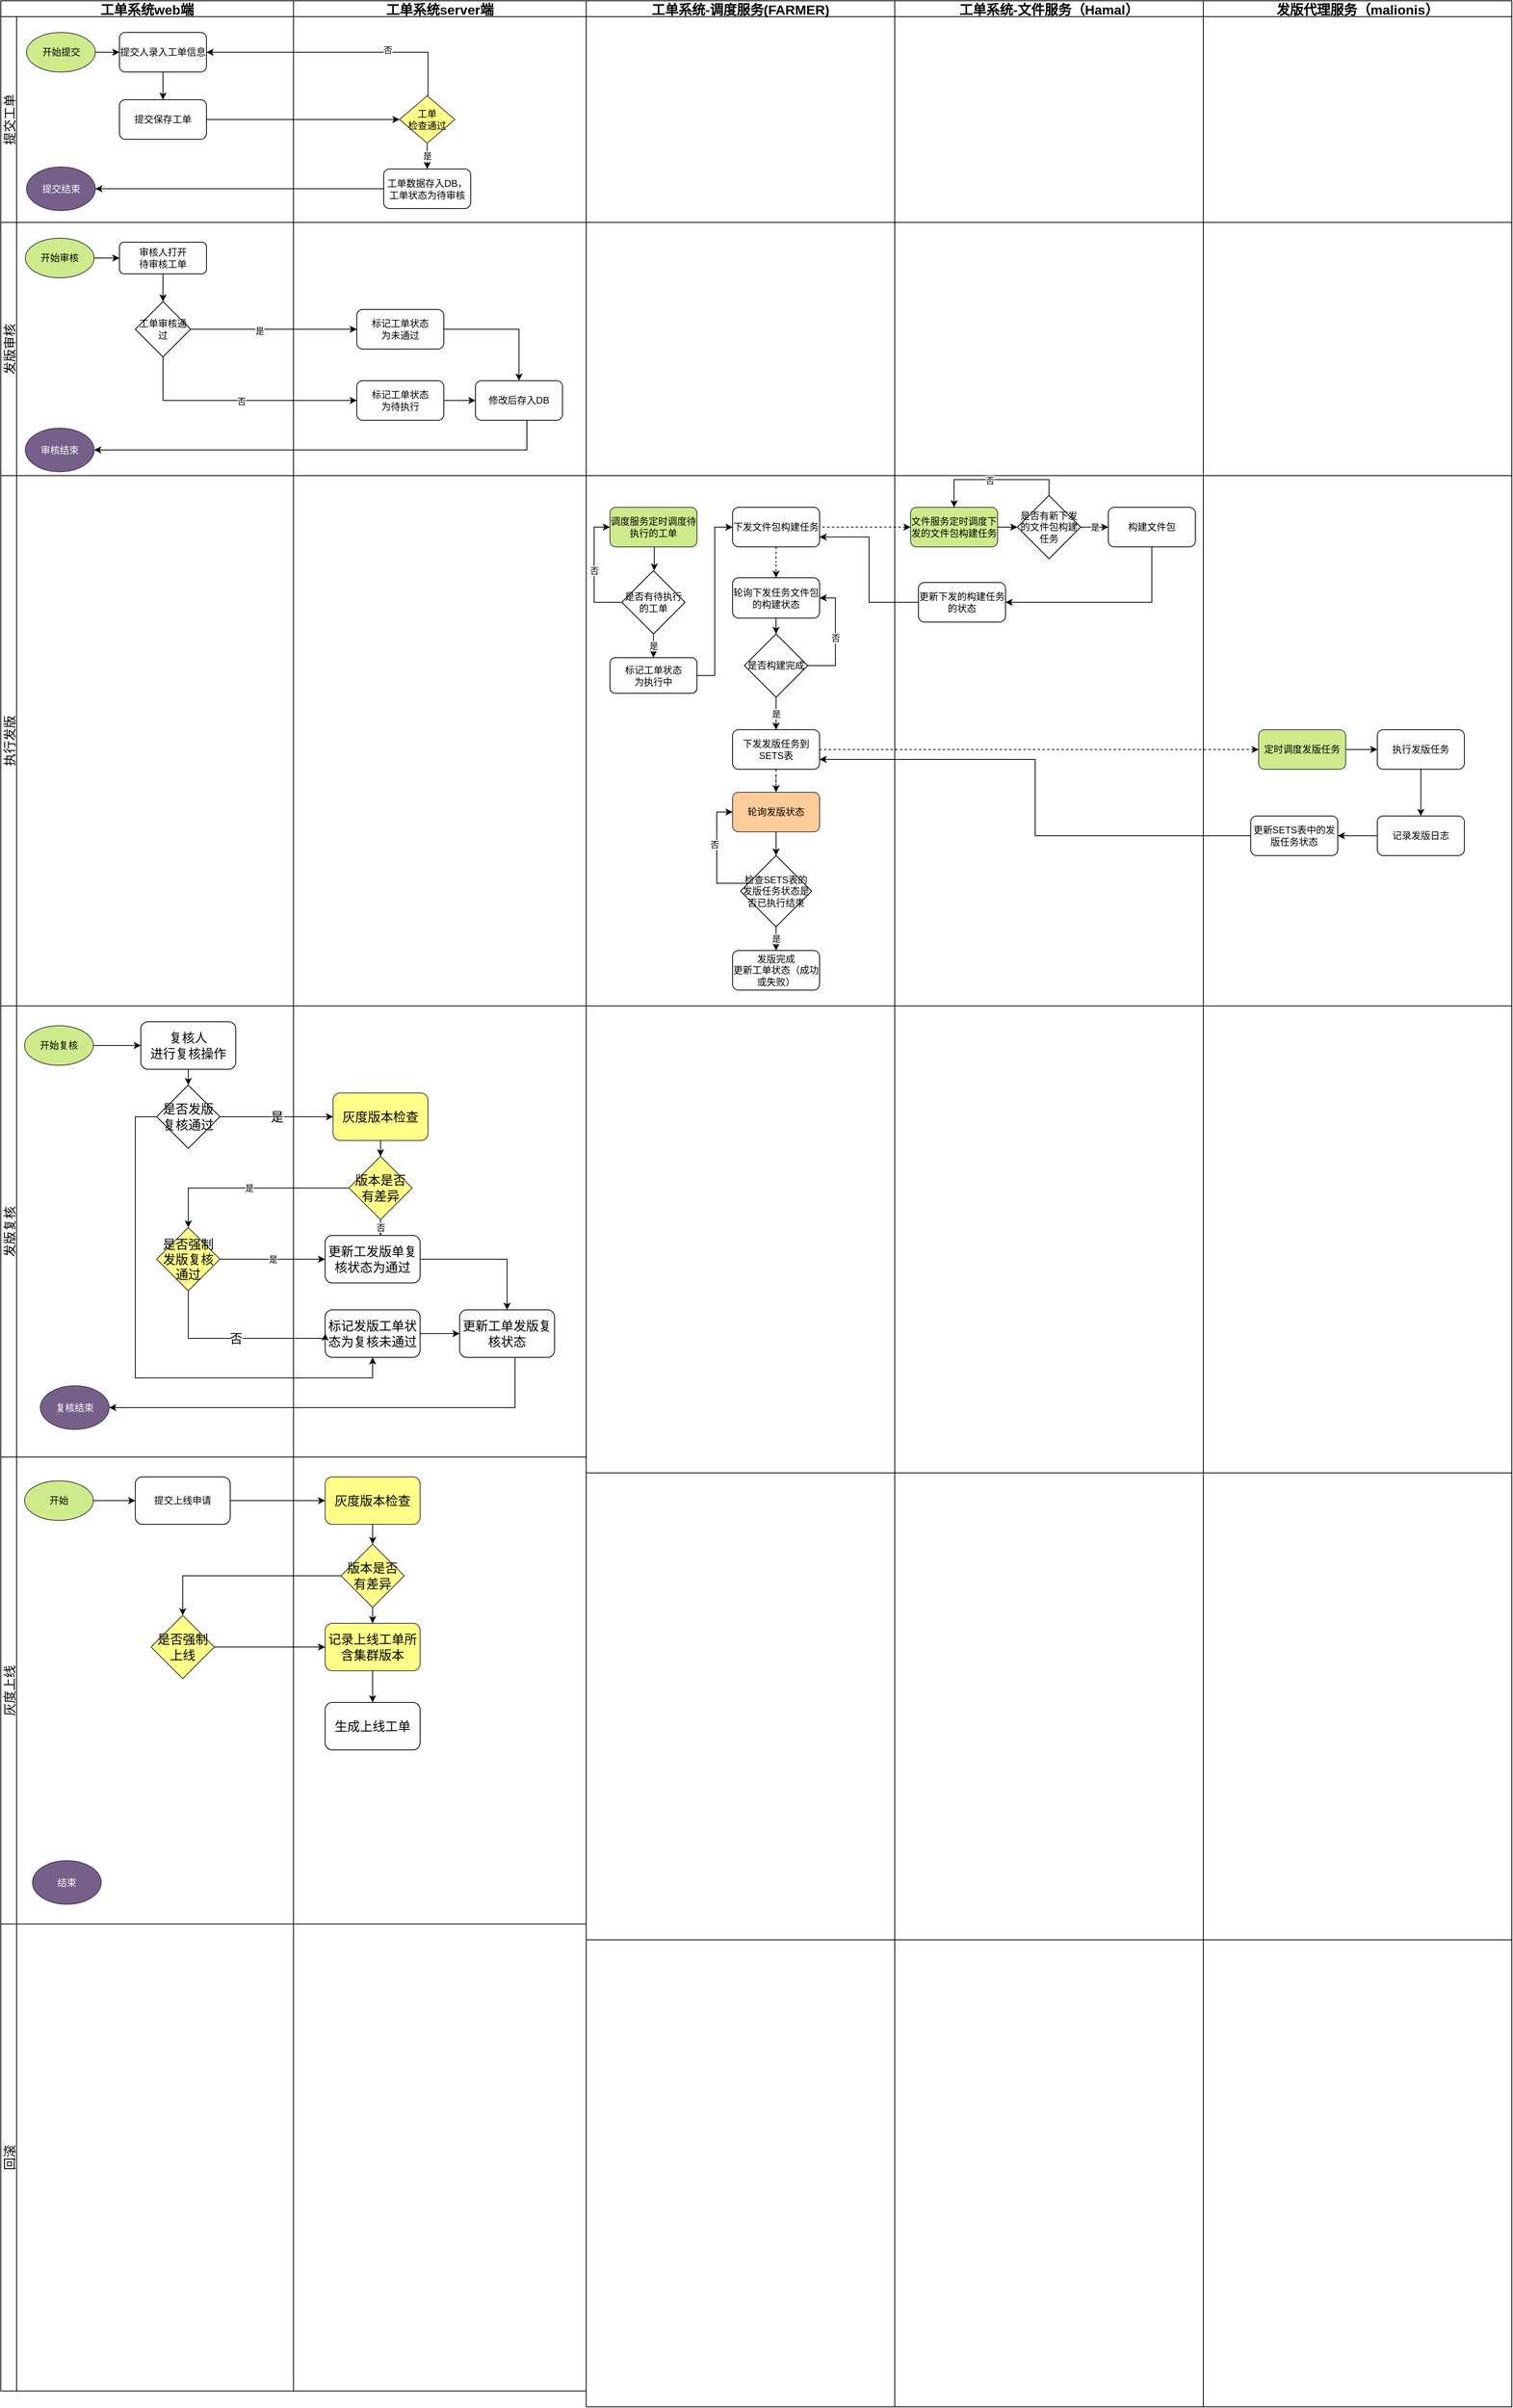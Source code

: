 <mxfile version="20.3.3" type="github">
  <diagram id="n53V0-UhPjgtem-jmb5G" name="第 1 页">
    <mxGraphModel dx="1503" dy="828" grid="1" gridSize="10" guides="1" tooltips="1" connect="1" arrows="1" fold="1" page="1" pageScale="1" pageWidth="827" pageHeight="1169" math="0" shadow="0">
      <root>
        <mxCell id="0" />
        <mxCell id="1" parent="0" />
        <mxCell id="-kGAtnwoqszsTnGILX-w-26" value="工单系统web端" style="swimlane;childLayout=stackLayout;resizeParent=1;resizeParentMax=0;horizontal=1;startSize=20;horizontalStack=0;fillColor=none;gradientColor=none;fontStyle=1;fontSize=17;" parent="1" vertex="1">
          <mxGeometry x="10" y="70" width="370" height="3020" as="geometry">
            <mxRectangle x="10" y="70" width="160" height="30" as="alternateBounds" />
          </mxGeometry>
        </mxCell>
        <mxCell id="-kGAtnwoqszsTnGILX-w-27" value="提交工单" style="swimlane;startSize=20;horizontal=0;fillColor=none;gradientColor=none;fontSize=16;fontStyle=0" parent="-kGAtnwoqszsTnGILX-w-26" vertex="1">
          <mxGeometry y="20" width="370" height="260" as="geometry" />
        </mxCell>
        <mxCell id="-kGAtnwoqszsTnGILX-w-62" value="提交保存工单" style="rounded=1;whiteSpace=wrap;html=1;fillColor=none;gradientColor=none;" parent="-kGAtnwoqszsTnGILX-w-27" vertex="1">
          <mxGeometry x="150" y="105" width="110" height="50" as="geometry" />
        </mxCell>
        <mxCell id="-kGAtnwoqszsTnGILX-w-72" style="edgeStyle=orthogonalEdgeStyle;rounded=0;orthogonalLoop=1;jettySize=auto;html=1;entryX=0.5;entryY=0;entryDx=0;entryDy=0;" parent="-kGAtnwoqszsTnGILX-w-27" source="-kGAtnwoqszsTnGILX-w-70" target="-kGAtnwoqszsTnGILX-w-62" edge="1">
          <mxGeometry relative="1" as="geometry" />
        </mxCell>
        <mxCell id="-kGAtnwoqszsTnGILX-w-70" value="提交人录入工单信息" style="rounded=1;whiteSpace=wrap;html=1;fillColor=none;gradientColor=none;" parent="-kGAtnwoqszsTnGILX-w-27" vertex="1">
          <mxGeometry x="150" y="20" width="110" height="50" as="geometry" />
        </mxCell>
        <mxCell id="-kGAtnwoqszsTnGILX-w-104" value="提交结束" style="strokeWidth=1;html=1;shape=mxgraph.flowchart.start_1;whiteSpace=wrap;strokeColor=#432D57;fillColor=#76608a;fontColor=#ffffff;" parent="-kGAtnwoqszsTnGILX-w-27" vertex="1">
          <mxGeometry x="32.5" y="190" width="87" height="55" as="geometry" />
        </mxCell>
        <mxCell id="gG1rawxMJscciwoJlw1L-44" style="edgeStyle=orthogonalEdgeStyle;rounded=0;orthogonalLoop=1;jettySize=auto;html=1;entryX=0;entryY=0.5;entryDx=0;entryDy=0;" edge="1" parent="-kGAtnwoqszsTnGILX-w-27" source="-kGAtnwoqszsTnGILX-w-105" target="-kGAtnwoqszsTnGILX-w-70">
          <mxGeometry relative="1" as="geometry" />
        </mxCell>
        <mxCell id="-kGAtnwoqszsTnGILX-w-105" value="开始提交" style="ellipse;whiteSpace=wrap;html=1;strokeColor=#36393d;strokeWidth=1;fillColor=#cdeb8b;" parent="-kGAtnwoqszsTnGILX-w-27" vertex="1">
          <mxGeometry x="32.5" y="20" width="87" height="50" as="geometry" />
        </mxCell>
        <mxCell id="-kGAtnwoqszsTnGILX-w-28" value="发版审核" style="swimlane;startSize=20;horizontal=0;fillColor=none;gradientColor=none;fontSize=16;fontStyle=0" parent="-kGAtnwoqszsTnGILX-w-26" vertex="1">
          <mxGeometry y="280" width="370" height="320" as="geometry" />
        </mxCell>
        <mxCell id="-kGAtnwoqszsTnGILX-w-99" style="edgeStyle=orthogonalEdgeStyle;rounded=0;orthogonalLoop=1;jettySize=auto;html=1;" parent="-kGAtnwoqszsTnGILX-w-28" source="-kGAtnwoqszsTnGILX-w-97" target="-kGAtnwoqszsTnGILX-w-98" edge="1">
          <mxGeometry relative="1" as="geometry" />
        </mxCell>
        <mxCell id="-kGAtnwoqszsTnGILX-w-97" value="审核人打开&lt;br&gt;待审核工单" style="rounded=1;whiteSpace=wrap;html=1;fillColor=none;gradientColor=none;" parent="-kGAtnwoqszsTnGILX-w-28" vertex="1">
          <mxGeometry x="150" y="25" width="110" height="40" as="geometry" />
        </mxCell>
        <mxCell id="-kGAtnwoqszsTnGILX-w-98" value="工单审核通过" style="strokeWidth=1;html=1;shape=mxgraph.flowchart.decision;whiteSpace=wrap;fillColor=none;gradientColor=none;strokeColor=default;" parent="-kGAtnwoqszsTnGILX-w-28" vertex="1">
          <mxGeometry x="170" y="100" width="70" height="70" as="geometry" />
        </mxCell>
        <mxCell id="gG1rawxMJscciwoJlw1L-43" style="edgeStyle=orthogonalEdgeStyle;rounded=0;orthogonalLoop=1;jettySize=auto;html=1;entryX=0;entryY=0.5;entryDx=0;entryDy=0;" edge="1" parent="-kGAtnwoqszsTnGILX-w-28" source="-kGAtnwoqszsTnGILX-w-109" target="-kGAtnwoqszsTnGILX-w-97">
          <mxGeometry relative="1" as="geometry" />
        </mxCell>
        <mxCell id="-kGAtnwoqszsTnGILX-w-109" value="开始审核" style="ellipse;whiteSpace=wrap;html=1;strokeColor=#36393d;strokeWidth=1;fillColor=#cdeb8b;" parent="-kGAtnwoqszsTnGILX-w-28" vertex="1">
          <mxGeometry x="31" y="20" width="87" height="50" as="geometry" />
        </mxCell>
        <mxCell id="-kGAtnwoqszsTnGILX-w-111" value="审核结束" style="strokeWidth=1;html=1;shape=mxgraph.flowchart.start_1;whiteSpace=wrap;strokeColor=#432D57;fillColor=#76608a;fontColor=#ffffff;" parent="-kGAtnwoqszsTnGILX-w-28" vertex="1">
          <mxGeometry x="31" y="260" width="87" height="55" as="geometry" />
        </mxCell>
        <mxCell id="-kGAtnwoqszsTnGILX-w-29" value="执行发版" style="swimlane;startSize=20;horizontal=0;fillColor=none;gradientColor=none;fontSize=16;fontStyle=0" parent="-kGAtnwoqszsTnGILX-w-26" vertex="1">
          <mxGeometry y="600" width="370" height="670" as="geometry" />
        </mxCell>
        <mxCell id="-kGAtnwoqszsTnGILX-w-30" value="发版复核" style="swimlane;startSize=20;horizontal=0;fillColor=none;gradientColor=none;fontStyle=0;fontSize=16;" parent="-kGAtnwoqszsTnGILX-w-26" vertex="1">
          <mxGeometry y="1270" width="370" height="570" as="geometry">
            <mxRectangle y="1380" width="370" height="30" as="alternateBounds" />
          </mxGeometry>
        </mxCell>
        <mxCell id="gG1rawxMJscciwoJlw1L-47" style="edgeStyle=orthogonalEdgeStyle;rounded=0;orthogonalLoop=1;jettySize=auto;html=1;entryX=0;entryY=0.5;entryDx=0;entryDy=0;" edge="1" parent="-kGAtnwoqszsTnGILX-w-30" source="-kGAtnwoqszsTnGILX-w-246" target="-kGAtnwoqszsTnGILX-w-247">
          <mxGeometry relative="1" as="geometry" />
        </mxCell>
        <mxCell id="-kGAtnwoqszsTnGILX-w-246" value="开始复核" style="ellipse;whiteSpace=wrap;html=1;strokeColor=#36393d;strokeWidth=1;fillColor=#cdeb8b;" parent="-kGAtnwoqszsTnGILX-w-30" vertex="1">
          <mxGeometry x="30" y="25" width="87" height="50" as="geometry" />
        </mxCell>
        <mxCell id="gG1rawxMJscciwoJlw1L-48" style="edgeStyle=orthogonalEdgeStyle;rounded=0;orthogonalLoop=1;jettySize=auto;html=1;exitX=0.5;exitY=1;exitDx=0;exitDy=0;entryX=0.5;entryY=0;entryDx=0;entryDy=0;" edge="1" parent="-kGAtnwoqszsTnGILX-w-30" source="-kGAtnwoqszsTnGILX-w-247" target="-kGAtnwoqszsTnGILX-w-249">
          <mxGeometry relative="1" as="geometry" />
        </mxCell>
        <mxCell id="-kGAtnwoqszsTnGILX-w-247" value="复核人&lt;br&gt;进行复核操作" style="rounded=1;whiteSpace=wrap;html=1;strokeColor=default;strokeWidth=1;fontSize=16;fillColor=none;gradientColor=none;" parent="-kGAtnwoqszsTnGILX-w-30" vertex="1">
          <mxGeometry x="177" y="20" width="120" height="60" as="geometry" />
        </mxCell>
        <mxCell id="-kGAtnwoqszsTnGILX-w-249" value="是否发版复核通过" style="rhombus;whiteSpace=wrap;html=1;strokeColor=default;strokeWidth=1;fontSize=16;fillColor=none;gradientColor=none;" parent="-kGAtnwoqszsTnGILX-w-30" vertex="1">
          <mxGeometry x="197" y="100" width="80" height="80" as="geometry" />
        </mxCell>
        <mxCell id="-kGAtnwoqszsTnGILX-w-257" value="复核结束" style="strokeWidth=1;html=1;shape=mxgraph.flowchart.start_1;whiteSpace=wrap;strokeColor=#432D57;fillColor=#76608a;fontColor=#ffffff;" parent="-kGAtnwoqszsTnGILX-w-30" vertex="1">
          <mxGeometry x="50" y="480" width="87" height="55" as="geometry" />
        </mxCell>
        <mxCell id="-kGAtnwoqszsTnGILX-w-267" value="是否强制发版复核通过" style="rhombus;whiteSpace=wrap;html=1;strokeColor=#36393d;strokeWidth=1;fontSize=16;fillColor=#ffff88;" parent="-kGAtnwoqszsTnGILX-w-30" vertex="1">
          <mxGeometry x="197" y="280" width="80" height="80" as="geometry" />
        </mxCell>
        <mxCell id="-kGAtnwoqszsTnGILX-w-281" value="灰度上线" style="swimlane;startSize=20;horizontal=0;fillColor=none;gradientColor=none;fontStyle=0;fontSize=16;" parent="-kGAtnwoqszsTnGILX-w-26" vertex="1">
          <mxGeometry y="1840" width="370" height="590" as="geometry" />
        </mxCell>
        <mxCell id="gG1rawxMJscciwoJlw1L-30" value="" style="edgeStyle=orthogonalEdgeStyle;rounded=0;orthogonalLoop=1;jettySize=auto;html=1;" edge="1" parent="-kGAtnwoqszsTnGILX-w-281" source="gG1rawxMJscciwoJlw1L-27" target="gG1rawxMJscciwoJlw1L-29">
          <mxGeometry relative="1" as="geometry" />
        </mxCell>
        <mxCell id="gG1rawxMJscciwoJlw1L-27" value="开始" style="ellipse;whiteSpace=wrap;html=1;strokeColor=#36393d;strokeWidth=1;fillColor=#cdeb8b;" vertex="1" parent="-kGAtnwoqszsTnGILX-w-281">
          <mxGeometry x="30" y="30" width="87" height="50" as="geometry" />
        </mxCell>
        <mxCell id="gG1rawxMJscciwoJlw1L-29" value="提交上线申请" style="rounded=1;whiteSpace=wrap;html=1;strokeWidth=1;" vertex="1" parent="-kGAtnwoqszsTnGILX-w-281">
          <mxGeometry x="170" y="25" width="120" height="60" as="geometry" />
        </mxCell>
        <mxCell id="gG1rawxMJscciwoJlw1L-39" value="是否强制上线" style="rhombus;whiteSpace=wrap;html=1;strokeColor=#36393d;strokeWidth=1;fontSize=16;fillColor=#ffff88;" vertex="1" parent="-kGAtnwoqszsTnGILX-w-281">
          <mxGeometry x="190" y="200" width="80" height="80" as="geometry" />
        </mxCell>
        <mxCell id="gG1rawxMJscciwoJlw1L-42" value="结束" style="strokeWidth=1;html=1;shape=mxgraph.flowchart.start_1;whiteSpace=wrap;strokeColor=#432D57;fillColor=#76608a;fontColor=#ffffff;" vertex="1" parent="-kGAtnwoqszsTnGILX-w-281">
          <mxGeometry x="40" y="510" width="87" height="55" as="geometry" />
        </mxCell>
        <mxCell id="-kGAtnwoqszsTnGILX-w-282" value="回滚" style="swimlane;startSize=20;horizontal=0;fillColor=none;gradientColor=none;fontStyle=0;fontSize=16;" parent="-kGAtnwoqszsTnGILX-w-26" vertex="1">
          <mxGeometry y="2430" width="370" height="590" as="geometry" />
        </mxCell>
        <mxCell id="-kGAtnwoqszsTnGILX-w-68" style="edgeStyle=orthogonalEdgeStyle;rounded=0;orthogonalLoop=1;jettySize=auto;html=1;entryX=0;entryY=0.5;entryDx=0;entryDy=0;entryPerimeter=0;" parent="1" source="-kGAtnwoqszsTnGILX-w-62" target="-kGAtnwoqszsTnGILX-w-91" edge="1">
          <mxGeometry relative="1" as="geometry">
            <mxPoint x="510" y="295" as="targetPoint" />
          </mxGeometry>
        </mxCell>
        <mxCell id="-kGAtnwoqszsTnGILX-w-86" style="edgeStyle=orthogonalEdgeStyle;rounded=0;orthogonalLoop=1;jettySize=auto;html=1;entryX=1;entryY=0.5;entryDx=0;entryDy=0;exitX=0.5;exitY=0;exitDx=0;exitDy=0;exitPerimeter=0;" parent="1" source="-kGAtnwoqszsTnGILX-w-91" target="-kGAtnwoqszsTnGILX-w-70" edge="1">
          <mxGeometry relative="1" as="geometry">
            <mxPoint x="550" y="250" as="sourcePoint" />
            <Array as="points">
              <mxPoint x="550" y="205" />
            </Array>
          </mxGeometry>
        </mxCell>
        <mxCell id="-kGAtnwoqszsTnGILX-w-92" value="否" style="edgeLabel;html=1;align=center;verticalAlign=middle;resizable=0;points=[];" parent="-kGAtnwoqszsTnGILX-w-86" vertex="1" connectable="0">
          <mxGeometry x="-0.252" y="-3" relative="1" as="geometry">
            <mxPoint as="offset" />
          </mxGeometry>
        </mxCell>
        <mxCell id="-kGAtnwoqszsTnGILX-w-95" style="edgeStyle=orthogonalEdgeStyle;rounded=0;orthogonalLoop=1;jettySize=auto;html=1;entryX=1;entryY=0.5;entryDx=0;entryDy=0;entryPerimeter=0;" parent="1" source="-kGAtnwoqszsTnGILX-w-85" target="-kGAtnwoqszsTnGILX-w-104" edge="1">
          <mxGeometry relative="1" as="geometry">
            <mxPoint x="230" y="405" as="targetPoint" />
          </mxGeometry>
        </mxCell>
        <mxCell id="-kGAtnwoqszsTnGILX-w-101" style="edgeStyle=orthogonalEdgeStyle;rounded=0;orthogonalLoop=1;jettySize=auto;html=1;entryX=0;entryY=0.5;entryDx=0;entryDy=0;" parent="1" source="-kGAtnwoqszsTnGILX-w-98" target="-kGAtnwoqszsTnGILX-w-100" edge="1">
          <mxGeometry relative="1" as="geometry" />
        </mxCell>
        <mxCell id="-kGAtnwoqszsTnGILX-w-106" value="是" style="edgeLabel;html=1;align=center;verticalAlign=middle;resizable=0;points=[];" parent="-kGAtnwoqszsTnGILX-w-101" vertex="1" connectable="0">
          <mxGeometry x="-0.175" y="-2" relative="1" as="geometry">
            <mxPoint as="offset" />
          </mxGeometry>
        </mxCell>
        <mxCell id="-kGAtnwoqszsTnGILX-w-40" value="工单系统server端" style="swimlane;childLayout=stackLayout;resizeParent=1;resizeParentMax=0;horizontal=1;startSize=20;horizontalStack=0;fillColor=none;gradientColor=none;fontSize=17;" parent="1" vertex="1">
          <mxGeometry x="380" y="70" width="370" height="3020" as="geometry">
            <mxRectangle x="380" y="70" width="180" height="30" as="alternateBounds" />
          </mxGeometry>
        </mxCell>
        <mxCell id="-kGAtnwoqszsTnGILX-w-41" value="" style="swimlane;startSize=20;horizontal=0;fillColor=none;gradientColor=none;flipH=0;direction=east;swimlaneLine=0;" parent="-kGAtnwoqszsTnGILX-w-40" vertex="1">
          <mxGeometry y="20" width="370" height="260" as="geometry">
            <mxRectangle y="20" width="370" height="40" as="alternateBounds" />
          </mxGeometry>
        </mxCell>
        <mxCell id="-kGAtnwoqszsTnGILX-w-85" value="工单数据存入DB，工单状态为待审核" style="rounded=1;whiteSpace=wrap;html=1;fillColor=none;gradientColor=none;" parent="-kGAtnwoqszsTnGILX-w-41" vertex="1">
          <mxGeometry x="114" y="192.5" width="110" height="50" as="geometry" />
        </mxCell>
        <mxCell id="gG1rawxMJscciwoJlw1L-46" value="是" style="edgeStyle=orthogonalEdgeStyle;rounded=0;orthogonalLoop=1;jettySize=auto;html=1;entryX=0.5;entryY=0;entryDx=0;entryDy=0;" edge="1" parent="-kGAtnwoqszsTnGILX-w-41" source="-kGAtnwoqszsTnGILX-w-91" target="-kGAtnwoqszsTnGILX-w-85">
          <mxGeometry relative="1" as="geometry" />
        </mxCell>
        <mxCell id="-kGAtnwoqszsTnGILX-w-91" value="工单&lt;br&gt;检查通过" style="strokeWidth=1;html=1;shape=mxgraph.flowchart.decision;whiteSpace=wrap;fillColor=#ffff88;strokeColor=#36393d;" parent="-kGAtnwoqszsTnGILX-w-41" vertex="1">
          <mxGeometry x="134" y="100" width="70" height="60" as="geometry" />
        </mxCell>
        <mxCell id="-kGAtnwoqszsTnGILX-w-42" value="" style="swimlane;startSize=20;horizontal=0;fillColor=none;gradientColor=none;swimlaneLine=0;" parent="-kGAtnwoqszsTnGILX-w-40" vertex="1">
          <mxGeometry y="280" width="370" height="320" as="geometry" />
        </mxCell>
        <mxCell id="-kGAtnwoqszsTnGILX-w-114" style="edgeStyle=orthogonalEdgeStyle;rounded=0;orthogonalLoop=1;jettySize=auto;html=1;entryX=0.5;entryY=0;entryDx=0;entryDy=0;" parent="-kGAtnwoqszsTnGILX-w-42" source="-kGAtnwoqszsTnGILX-w-100" target="-kGAtnwoqszsTnGILX-w-113" edge="1">
          <mxGeometry relative="1" as="geometry" />
        </mxCell>
        <mxCell id="-kGAtnwoqszsTnGILX-w-100" value="标记工单状态&lt;br&gt;为未通过" style="rounded=1;whiteSpace=wrap;html=1;fillColor=none;gradientColor=none;" parent="-kGAtnwoqszsTnGILX-w-42" vertex="1">
          <mxGeometry x="80" y="110" width="110" height="50" as="geometry" />
        </mxCell>
        <mxCell id="-kGAtnwoqszsTnGILX-w-115" style="edgeStyle=orthogonalEdgeStyle;rounded=0;orthogonalLoop=1;jettySize=auto;html=1;entryX=0;entryY=0.5;entryDx=0;entryDy=0;" parent="-kGAtnwoqszsTnGILX-w-42" source="-kGAtnwoqszsTnGILX-w-102" target="-kGAtnwoqszsTnGILX-w-113" edge="1">
          <mxGeometry relative="1" as="geometry" />
        </mxCell>
        <mxCell id="-kGAtnwoqszsTnGILX-w-102" value="标记工单状态&lt;br&gt;为待执行" style="rounded=1;whiteSpace=wrap;html=1;fillColor=none;gradientColor=none;" parent="-kGAtnwoqszsTnGILX-w-42" vertex="1">
          <mxGeometry x="80" y="200" width="110" height="50" as="geometry" />
        </mxCell>
        <mxCell id="-kGAtnwoqszsTnGILX-w-113" value="修改后存入DB" style="rounded=1;whiteSpace=wrap;html=1;fillColor=none;gradientColor=none;" parent="-kGAtnwoqszsTnGILX-w-42" vertex="1">
          <mxGeometry x="230" y="200" width="110" height="50" as="geometry" />
        </mxCell>
        <mxCell id="-kGAtnwoqszsTnGILX-w-43" value="" style="swimlane;startSize=20;horizontal=0;fillColor=none;gradientColor=none;swimlaneLine=0;" parent="-kGAtnwoqszsTnGILX-w-40" vertex="1">
          <mxGeometry y="600" width="370" height="670" as="geometry" />
        </mxCell>
        <mxCell id="-kGAtnwoqszsTnGILX-w-44" style="swimlane;startSize=20;horizontal=0;fillColor=none;gradientColor=none;swimlaneLine=0;" parent="-kGAtnwoqszsTnGILX-w-40" vertex="1">
          <mxGeometry y="1270" width="370" height="570" as="geometry">
            <mxRectangle y="1380" width="370" height="40" as="alternateBounds" />
          </mxGeometry>
        </mxCell>
        <mxCell id="gG1rawxMJscciwoJlw1L-21" value="否" style="edgeStyle=orthogonalEdgeStyle;rounded=0;orthogonalLoop=1;jettySize=auto;html=1;entryX=0.583;entryY=0;entryDx=0;entryDy=0;entryPerimeter=0;" edge="1" parent="-kGAtnwoqszsTnGILX-w-44" source="-kGAtnwoqszsTnGILX-w-262" target="gG1rawxMJscciwoJlw1L-12">
          <mxGeometry relative="1" as="geometry" />
        </mxCell>
        <mxCell id="-kGAtnwoqszsTnGILX-w-262" value="版本是否&lt;br&gt;有差异" style="rhombus;whiteSpace=wrap;html=1;strokeColor=#36393d;strokeWidth=1;fontSize=16;fillColor=#ffff88;" parent="-kGAtnwoqszsTnGILX-w-44" vertex="1">
          <mxGeometry x="70" y="190" width="80" height="80" as="geometry" />
        </mxCell>
        <mxCell id="gG1rawxMJscciwoJlw1L-19" style="edgeStyle=orthogonalEdgeStyle;rounded=0;orthogonalLoop=1;jettySize=auto;html=1;entryX=0.5;entryY=0;entryDx=0;entryDy=0;" edge="1" parent="-kGAtnwoqszsTnGILX-w-44" source="-kGAtnwoqszsTnGILX-w-264" target="-kGAtnwoqszsTnGILX-w-262">
          <mxGeometry relative="1" as="geometry" />
        </mxCell>
        <mxCell id="-kGAtnwoqszsTnGILX-w-264" value="灰度版本检查" style="rounded=1;whiteSpace=wrap;html=1;strokeColor=#36393d;strokeWidth=1;fontSize=16;fillColor=#ffff88;" parent="-kGAtnwoqszsTnGILX-w-44" vertex="1">
          <mxGeometry x="50" y="110" width="120" height="60" as="geometry" />
        </mxCell>
        <mxCell id="gG1rawxMJscciwoJlw1L-24" style="edgeStyle=orthogonalEdgeStyle;rounded=0;orthogonalLoop=1;jettySize=auto;html=1;entryX=0;entryY=0.5;entryDx=0;entryDy=0;" edge="1" parent="-kGAtnwoqszsTnGILX-w-44" source="-kGAtnwoqszsTnGILX-w-279" target="gG1rawxMJscciwoJlw1L-22">
          <mxGeometry relative="1" as="geometry" />
        </mxCell>
        <mxCell id="-kGAtnwoqszsTnGILX-w-279" value="标记发版工单状态为复核未通过" style="rounded=1;whiteSpace=wrap;html=1;strokeColor=default;strokeWidth=1;fontSize=16;fillColor=none;gradientColor=none;" parent="-kGAtnwoqszsTnGILX-w-44" vertex="1">
          <mxGeometry x="40" y="384" width="120" height="60" as="geometry" />
        </mxCell>
        <mxCell id="gG1rawxMJscciwoJlw1L-25" style="edgeStyle=orthogonalEdgeStyle;rounded=0;orthogonalLoop=1;jettySize=auto;html=1;entryX=0.5;entryY=0;entryDx=0;entryDy=0;" edge="1" parent="-kGAtnwoqszsTnGILX-w-44" source="gG1rawxMJscciwoJlw1L-12" target="gG1rawxMJscciwoJlw1L-22">
          <mxGeometry relative="1" as="geometry" />
        </mxCell>
        <mxCell id="gG1rawxMJscciwoJlw1L-12" value="更新工发版单复核状态为通过" style="rounded=1;whiteSpace=wrap;html=1;strokeColor=default;strokeWidth=1;fontSize=16;fillColor=none;gradientColor=none;" vertex="1" parent="-kGAtnwoqszsTnGILX-w-44">
          <mxGeometry x="40" y="290" width="120" height="60" as="geometry" />
        </mxCell>
        <mxCell id="gG1rawxMJscciwoJlw1L-22" value="更新工单发版复核状态" style="rounded=1;whiteSpace=wrap;html=1;strokeColor=default;strokeWidth=1;fontSize=16;fillColor=none;gradientColor=none;" vertex="1" parent="-kGAtnwoqszsTnGILX-w-44">
          <mxGeometry x="210" y="384" width="120" height="60" as="geometry" />
        </mxCell>
        <mxCell id="gG1rawxMJscciwoJlw1L-4" style="swimlane;startSize=20;horizontal=0;fillColor=none;gradientColor=none;swimlaneLine=0;" vertex="1" parent="-kGAtnwoqszsTnGILX-w-40">
          <mxGeometry y="1840" width="370" height="590" as="geometry">
            <mxRectangle y="1380" width="370" height="40" as="alternateBounds" />
          </mxGeometry>
        </mxCell>
        <mxCell id="gG1rawxMJscciwoJlw1L-36" style="edgeStyle=orthogonalEdgeStyle;rounded=0;orthogonalLoop=1;jettySize=auto;html=1;entryX=0.5;entryY=0;entryDx=0;entryDy=0;" edge="1" parent="gG1rawxMJscciwoJlw1L-4" source="gG1rawxMJscciwoJlw1L-31" target="gG1rawxMJscciwoJlw1L-33">
          <mxGeometry relative="1" as="geometry" />
        </mxCell>
        <mxCell id="gG1rawxMJscciwoJlw1L-31" value="灰度版本检查" style="rounded=1;whiteSpace=wrap;html=1;strokeColor=#36393d;strokeWidth=1;fontSize=16;fillColor=#ffff88;" vertex="1" parent="gG1rawxMJscciwoJlw1L-4">
          <mxGeometry x="40" y="25" width="120" height="60" as="geometry" />
        </mxCell>
        <mxCell id="gG1rawxMJscciwoJlw1L-37" style="edgeStyle=orthogonalEdgeStyle;rounded=0;orthogonalLoop=1;jettySize=auto;html=1;entryX=0.5;entryY=0;entryDx=0;entryDy=0;" edge="1" parent="gG1rawxMJscciwoJlw1L-4" source="gG1rawxMJscciwoJlw1L-33" target="gG1rawxMJscciwoJlw1L-34">
          <mxGeometry relative="1" as="geometry" />
        </mxCell>
        <mxCell id="gG1rawxMJscciwoJlw1L-33" value="版本是否&lt;br&gt;有差异" style="rhombus;whiteSpace=wrap;html=1;strokeColor=#36393d;strokeWidth=1;fontSize=16;fillColor=#ffff88;" vertex="1" parent="gG1rawxMJscciwoJlw1L-4">
          <mxGeometry x="60" y="110" width="80" height="80" as="geometry" />
        </mxCell>
        <mxCell id="gG1rawxMJscciwoJlw1L-38" style="edgeStyle=orthogonalEdgeStyle;rounded=0;orthogonalLoop=1;jettySize=auto;html=1;entryX=0.5;entryY=0;entryDx=0;entryDy=0;" edge="1" parent="gG1rawxMJscciwoJlw1L-4" source="gG1rawxMJscciwoJlw1L-34" target="gG1rawxMJscciwoJlw1L-35">
          <mxGeometry relative="1" as="geometry" />
        </mxCell>
        <mxCell id="gG1rawxMJscciwoJlw1L-34" value="记录上线工单所含集群版本" style="rounded=1;whiteSpace=wrap;html=1;strokeWidth=1;fontSize=16;fillColor=#ffff88;strokeColor=#36393d;" vertex="1" parent="gG1rawxMJscciwoJlw1L-4">
          <mxGeometry x="40" y="210" width="120" height="60" as="geometry" />
        </mxCell>
        <mxCell id="gG1rawxMJscciwoJlw1L-35" value="生成上线工单" style="rounded=1;whiteSpace=wrap;html=1;strokeWidth=1;fontSize=16;" vertex="1" parent="gG1rawxMJscciwoJlw1L-4">
          <mxGeometry x="40" y="310" width="120" height="60" as="geometry" />
        </mxCell>
        <mxCell id="gG1rawxMJscciwoJlw1L-5" style="swimlane;startSize=20;horizontal=0;fillColor=none;gradientColor=none;swimlaneLine=0;" vertex="1" parent="-kGAtnwoqszsTnGILX-w-40">
          <mxGeometry y="2430" width="370" height="590" as="geometry">
            <mxRectangle y="1380" width="370" height="40" as="alternateBounds" />
          </mxGeometry>
        </mxCell>
        <mxCell id="-kGAtnwoqszsTnGILX-w-107" style="edgeStyle=orthogonalEdgeStyle;rounded=0;orthogonalLoop=1;jettySize=auto;html=1;entryX=0;entryY=0.5;entryDx=0;entryDy=0;exitX=0.5;exitY=1;exitDx=0;exitDy=0;exitPerimeter=0;" parent="1" source="-kGAtnwoqszsTnGILX-w-98" target="-kGAtnwoqszsTnGILX-w-102" edge="1">
          <mxGeometry relative="1" as="geometry">
            <Array as="points">
              <mxPoint x="215" y="575" />
            </Array>
          </mxGeometry>
        </mxCell>
        <mxCell id="-kGAtnwoqszsTnGILX-w-108" value="否" style="edgeLabel;html=1;align=center;verticalAlign=middle;resizable=0;points=[];" parent="-kGAtnwoqszsTnGILX-w-107" vertex="1" connectable="0">
          <mxGeometry x="0.026" y="-1" relative="1" as="geometry">
            <mxPoint as="offset" />
          </mxGeometry>
        </mxCell>
        <mxCell id="-kGAtnwoqszsTnGILX-w-118" style="edgeStyle=orthogonalEdgeStyle;rounded=0;orthogonalLoop=1;jettySize=auto;html=1;entryX=1;entryY=0.5;entryDx=0;entryDy=0;entryPerimeter=0;" parent="1" source="-kGAtnwoqszsTnGILX-w-113" edge="1" target="-kGAtnwoqszsTnGILX-w-111">
          <mxGeometry relative="1" as="geometry">
            <mxPoint x="222" y="750" as="targetPoint" />
            <Array as="points">
              <mxPoint x="675" y="638" />
            </Array>
          </mxGeometry>
        </mxCell>
        <mxCell id="-kGAtnwoqszsTnGILX-w-119" value="工单系统-调度服务(FARMER)" style="swimlane;childLayout=stackLayout;resizeParent=1;resizeParentMax=0;horizontal=1;startSize=20;horizontalStack=0;fillColor=none;gradientColor=none;fontSize=17;" parent="1" vertex="1">
          <mxGeometry x="750" y="70" width="390" height="3040" as="geometry" />
        </mxCell>
        <mxCell id="-kGAtnwoqszsTnGILX-w-120" value="" style="swimlane;startSize=20;horizontal=0;fillColor=none;gradientColor=none;flipH=0;direction=east;swimlaneLine=0;" parent="-kGAtnwoqszsTnGILX-w-119" vertex="1">
          <mxGeometry y="20" width="390" height="260" as="geometry">
            <mxRectangle y="20" width="370" height="40" as="alternateBounds" />
          </mxGeometry>
        </mxCell>
        <mxCell id="-kGAtnwoqszsTnGILX-w-124" value="" style="swimlane;startSize=20;horizontal=0;fillColor=none;gradientColor=none;swimlaneLine=0;" parent="-kGAtnwoqszsTnGILX-w-119" vertex="1">
          <mxGeometry y="280" width="390" height="320" as="geometry" />
        </mxCell>
        <mxCell id="-kGAtnwoqszsTnGILX-w-130" value="" style="swimlane;startSize=20;horizontal=0;fillColor=none;gradientColor=none;swimlaneLine=0;" parent="-kGAtnwoqszsTnGILX-w-119" vertex="1">
          <mxGeometry y="600" width="390" height="670" as="geometry" />
        </mxCell>
        <mxCell id="-kGAtnwoqszsTnGILX-w-177" style="edgeStyle=orthogonalEdgeStyle;rounded=0;orthogonalLoop=1;jettySize=auto;html=1;entryX=0.5;entryY=0;entryDx=0;entryDy=0;exitX=0.5;exitY=1;exitDx=0;exitDy=0;" parent="-kGAtnwoqszsTnGILX-w-130" source="-kGAtnwoqszsTnGILX-w-133" edge="1">
          <mxGeometry relative="1" as="geometry">
            <mxPoint x="76" y="90" as="sourcePoint" />
            <mxPoint x="86" y="120" as="targetPoint" />
          </mxGeometry>
        </mxCell>
        <mxCell id="-kGAtnwoqszsTnGILX-w-133" value="调度服务定时调度待执行的工单" style="rounded=1;whiteSpace=wrap;html=1;fillColor=#cdeb8b;strokeColor=#36393d;" parent="-kGAtnwoqszsTnGILX-w-130" vertex="1">
          <mxGeometry x="30" y="40" width="110" height="50" as="geometry" />
        </mxCell>
        <mxCell id="-kGAtnwoqszsTnGILX-w-187" style="edgeStyle=orthogonalEdgeStyle;rounded=0;orthogonalLoop=1;jettySize=auto;html=1;entryX=0;entryY=0.5;entryDx=0;entryDy=0;" parent="-kGAtnwoqszsTnGILX-w-130" source="-kGAtnwoqszsTnGILX-w-134" target="-kGAtnwoqszsTnGILX-w-142" edge="1">
          <mxGeometry relative="1" as="geometry" />
        </mxCell>
        <mxCell id="-kGAtnwoqszsTnGILX-w-134" value="标记工单状态&lt;br&gt;为执行中" style="rounded=1;whiteSpace=wrap;html=1;fillColor=none;gradientColor=none;" parent="-kGAtnwoqszsTnGILX-w-130" vertex="1">
          <mxGeometry x="30" y="230" width="110" height="45" as="geometry" />
        </mxCell>
        <mxCell id="-kGAtnwoqszsTnGILX-w-191" style="edgeStyle=orthogonalEdgeStyle;rounded=0;orthogonalLoop=1;jettySize=auto;html=1;entryX=0.5;entryY=0;entryDx=0;entryDy=0;dashed=1;" parent="-kGAtnwoqszsTnGILX-w-130" source="-kGAtnwoqszsTnGILX-w-142" target="-kGAtnwoqszsTnGILX-w-189" edge="1">
          <mxGeometry relative="1" as="geometry" />
        </mxCell>
        <mxCell id="-kGAtnwoqszsTnGILX-w-142" value="下发文件包构建任务" style="rounded=1;whiteSpace=wrap;html=1;fillColor=none;gradientColor=none;" parent="-kGAtnwoqszsTnGILX-w-130" vertex="1">
          <mxGeometry x="185" y="40" width="110" height="50" as="geometry" />
        </mxCell>
        <mxCell id="-kGAtnwoqszsTnGILX-w-221" value="是" style="edgeStyle=orthogonalEdgeStyle;rounded=0;orthogonalLoop=1;jettySize=auto;html=1;entryX=0.5;entryY=0;entryDx=0;entryDy=0;" parent="-kGAtnwoqszsTnGILX-w-130" source="-kGAtnwoqszsTnGILX-w-144" target="-kGAtnwoqszsTnGILX-w-195" edge="1">
          <mxGeometry relative="1" as="geometry" />
        </mxCell>
        <mxCell id="-kGAtnwoqszsTnGILX-w-229" value="否" style="edgeStyle=orthogonalEdgeStyle;rounded=0;orthogonalLoop=1;jettySize=auto;html=1;entryX=1;entryY=0.5;entryDx=0;entryDy=0;startArrow=none;startFill=0;endArrow=classic;endFill=1;" parent="-kGAtnwoqszsTnGILX-w-130" source="-kGAtnwoqszsTnGILX-w-144" target="-kGAtnwoqszsTnGILX-w-189" edge="1">
          <mxGeometry relative="1" as="geometry">
            <Array as="points">
              <mxPoint x="315" y="240" />
              <mxPoint x="315" y="154" />
            </Array>
          </mxGeometry>
        </mxCell>
        <mxCell id="-kGAtnwoqszsTnGILX-w-144" value="是否构建完成" style="rhombus;whiteSpace=wrap;html=1;strokeColor=default;strokeWidth=1;fillColor=none;gradientColor=none;" parent="-kGAtnwoqszsTnGILX-w-130" vertex="1">
          <mxGeometry x="200" y="200" width="80" height="80" as="geometry" />
        </mxCell>
        <mxCell id="-kGAtnwoqszsTnGILX-w-176" value="否" style="edgeStyle=orthogonalEdgeStyle;rounded=0;orthogonalLoop=1;jettySize=auto;html=1;entryX=0;entryY=0.5;entryDx=0;entryDy=0;exitX=0;exitY=0.5;exitDx=0;exitDy=0;" parent="-kGAtnwoqszsTnGILX-w-130" source="-kGAtnwoqszsTnGILX-w-175" target="-kGAtnwoqszsTnGILX-w-133" edge="1">
          <mxGeometry relative="1" as="geometry">
            <Array as="points">
              <mxPoint x="10" y="160" />
              <mxPoint x="10" y="65" />
            </Array>
          </mxGeometry>
        </mxCell>
        <mxCell id="-kGAtnwoqszsTnGILX-w-186" value="是" style="edgeStyle=orthogonalEdgeStyle;rounded=0;orthogonalLoop=1;jettySize=auto;html=1;entryX=0.5;entryY=0;entryDx=0;entryDy=0;" parent="-kGAtnwoqszsTnGILX-w-130" source="-kGAtnwoqszsTnGILX-w-175" target="-kGAtnwoqszsTnGILX-w-134" edge="1">
          <mxGeometry relative="1" as="geometry" />
        </mxCell>
        <mxCell id="-kGAtnwoqszsTnGILX-w-175" value="是否有待执行的工单" style="rhombus;whiteSpace=wrap;html=1;strokeColor=default;strokeWidth=1;fillColor=none;gradientColor=none;" parent="-kGAtnwoqszsTnGILX-w-130" vertex="1">
          <mxGeometry x="45" y="120" width="80" height="80" as="geometry" />
        </mxCell>
        <mxCell id="-kGAtnwoqszsTnGILX-w-230" style="edgeStyle=orthogonalEdgeStyle;rounded=0;orthogonalLoop=1;jettySize=auto;html=1;entryX=0.5;entryY=0;entryDx=0;entryDy=0;startArrow=none;startFill=0;endArrow=classic;endFill=1;" parent="-kGAtnwoqszsTnGILX-w-130" source="-kGAtnwoqszsTnGILX-w-189" target="-kGAtnwoqszsTnGILX-w-144" edge="1">
          <mxGeometry relative="1" as="geometry" />
        </mxCell>
        <mxCell id="-kGAtnwoqszsTnGILX-w-189" value="轮询下发任务文件包的构建状态" style="rounded=1;whiteSpace=wrap;html=1;fillColor=none;gradientColor=none;" parent="-kGAtnwoqszsTnGILX-w-130" vertex="1">
          <mxGeometry x="185" y="129" width="110" height="51" as="geometry" />
        </mxCell>
        <mxCell id="-kGAtnwoqszsTnGILX-w-237" style="edgeStyle=orthogonalEdgeStyle;rounded=0;orthogonalLoop=1;jettySize=auto;html=1;entryX=0.5;entryY=0;entryDx=0;entryDy=0;startArrow=none;startFill=0;endArrow=classic;endFill=1;dashed=1;" parent="-kGAtnwoqszsTnGILX-w-130" source="-kGAtnwoqszsTnGILX-w-195" target="-kGAtnwoqszsTnGILX-w-236" edge="1">
          <mxGeometry relative="1" as="geometry" />
        </mxCell>
        <mxCell id="-kGAtnwoqszsTnGILX-w-195" value="下发发版任务到SETS表" style="rounded=1;whiteSpace=wrap;html=1;fillColor=none;gradientColor=none;" parent="-kGAtnwoqszsTnGILX-w-130" vertex="1">
          <mxGeometry x="185" y="321" width="110" height="50" as="geometry" />
        </mxCell>
        <mxCell id="-kGAtnwoqszsTnGILX-w-244" style="edgeStyle=orthogonalEdgeStyle;rounded=0;orthogonalLoop=1;jettySize=auto;html=1;entryX=0.5;entryY=0;entryDx=0;entryDy=0;startArrow=none;startFill=0;endArrow=classic;endFill=1;" parent="-kGAtnwoqszsTnGILX-w-130" source="-kGAtnwoqszsTnGILX-w-236" target="-kGAtnwoqszsTnGILX-w-240" edge="1">
          <mxGeometry relative="1" as="geometry" />
        </mxCell>
        <mxCell id="-kGAtnwoqszsTnGILX-w-236" value="轮询发版状态" style="rounded=1;whiteSpace=wrap;html=1;fillColor=#ffcc99;strokeColor=#36393d;" parent="-kGAtnwoqszsTnGILX-w-130" vertex="1">
          <mxGeometry x="185" y="400" width="110" height="50" as="geometry" />
        </mxCell>
        <mxCell id="-kGAtnwoqszsTnGILX-w-241" style="edgeStyle=orthogonalEdgeStyle;rounded=0;orthogonalLoop=1;jettySize=auto;html=1;entryX=0;entryY=0.5;entryDx=0;entryDy=0;startArrow=none;startFill=0;endArrow=classic;endFill=1;" parent="-kGAtnwoqszsTnGILX-w-130" source="-kGAtnwoqszsTnGILX-w-240" target="-kGAtnwoqszsTnGILX-w-236" edge="1">
          <mxGeometry relative="1" as="geometry">
            <Array as="points">
              <mxPoint x="165" y="515" />
              <mxPoint x="165" y="425" />
            </Array>
          </mxGeometry>
        </mxCell>
        <mxCell id="-kGAtnwoqszsTnGILX-w-243" value="否" style="edgeLabel;html=1;align=center;verticalAlign=middle;resizable=0;points=[];" parent="-kGAtnwoqszsTnGILX-w-241" vertex="1" connectable="0">
          <mxGeometry x="0.185" y="3" relative="1" as="geometry">
            <mxPoint as="offset" />
          </mxGeometry>
        </mxCell>
        <mxCell id="-kGAtnwoqszsTnGILX-w-245" value="是" style="edgeStyle=orthogonalEdgeStyle;rounded=0;orthogonalLoop=1;jettySize=auto;html=1;entryX=0.5;entryY=0;entryDx=0;entryDy=0;startArrow=none;startFill=0;endArrow=classic;endFill=1;" parent="-kGAtnwoqszsTnGILX-w-130" source="-kGAtnwoqszsTnGILX-w-240" target="-kGAtnwoqszsTnGILX-w-242" edge="1">
          <mxGeometry relative="1" as="geometry" />
        </mxCell>
        <mxCell id="-kGAtnwoqszsTnGILX-w-240" value="检查SETS表的发版任务状态是否已执行结束" style="rhombus;whiteSpace=wrap;html=1;strokeColor=default;strokeWidth=1;fillColor=none;gradientColor=none;" parent="-kGAtnwoqszsTnGILX-w-130" vertex="1">
          <mxGeometry x="195" y="480" width="90" height="90" as="geometry" />
        </mxCell>
        <mxCell id="-kGAtnwoqszsTnGILX-w-242" value="发版完成&lt;br&gt;更新工单状态（成功或失败）" style="rounded=1;whiteSpace=wrap;html=1;" parent="-kGAtnwoqszsTnGILX-w-130" vertex="1">
          <mxGeometry x="185" y="600" width="110" height="50" as="geometry" />
        </mxCell>
        <mxCell id="-kGAtnwoqszsTnGILX-w-131" style="swimlane;startSize=20;horizontal=0;fillColor=none;gradientColor=none;swimlaneLine=0;" parent="-kGAtnwoqszsTnGILX-w-119" vertex="1">
          <mxGeometry y="1270" width="390" height="590" as="geometry" />
        </mxCell>
        <mxCell id="gG1rawxMJscciwoJlw1L-3" style="swimlane;startSize=20;horizontal=0;fillColor=none;gradientColor=none;swimlaneLine=0;" vertex="1" parent="-kGAtnwoqszsTnGILX-w-119">
          <mxGeometry y="1860" width="390" height="590" as="geometry" />
        </mxCell>
        <mxCell id="gG1rawxMJscciwoJlw1L-6" style="swimlane;startSize=20;horizontal=0;fillColor=none;gradientColor=none;swimlaneLine=0;" vertex="1" parent="-kGAtnwoqszsTnGILX-w-119">
          <mxGeometry y="2450" width="390" height="590" as="geometry" />
        </mxCell>
        <mxCell id="-kGAtnwoqszsTnGILX-w-147" value="工单系统-文件服务（Hamal）" style="swimlane;childLayout=stackLayout;resizeParent=1;resizeParentMax=0;horizontal=1;startSize=20;horizontalStack=0;fillColor=none;gradientColor=none;fontSize=17;" parent="1" vertex="1">
          <mxGeometry x="1140" y="70" width="390" height="3040" as="geometry" />
        </mxCell>
        <mxCell id="-kGAtnwoqszsTnGILX-w-148" value="" style="swimlane;startSize=20;horizontal=0;fillColor=none;gradientColor=none;flipH=0;direction=east;swimlaneLine=0;" parent="-kGAtnwoqszsTnGILX-w-147" vertex="1">
          <mxGeometry y="20" width="390" height="260" as="geometry">
            <mxRectangle y="20" width="370" height="40" as="alternateBounds" />
          </mxGeometry>
        </mxCell>
        <mxCell id="-kGAtnwoqszsTnGILX-w-149" value="" style="swimlane;startSize=20;horizontal=0;fillColor=none;gradientColor=none;swimlaneLine=0;" parent="-kGAtnwoqszsTnGILX-w-147" vertex="1">
          <mxGeometry y="280" width="390" height="320" as="geometry" />
        </mxCell>
        <mxCell id="-kGAtnwoqszsTnGILX-w-150" value="" style="swimlane;startSize=20;horizontal=0;fillColor=none;gradientColor=none;swimlaneLine=0;" parent="-kGAtnwoqszsTnGILX-w-147" vertex="1">
          <mxGeometry y="600" width="390" height="670" as="geometry" />
        </mxCell>
        <mxCell id="-kGAtnwoqszsTnGILX-w-215" style="edgeStyle=orthogonalEdgeStyle;rounded=0;orthogonalLoop=1;jettySize=auto;html=1;entryX=0;entryY=0.5;entryDx=0;entryDy=0;" parent="-kGAtnwoqszsTnGILX-w-150" source="-kGAtnwoqszsTnGILX-w-163" target="-kGAtnwoqszsTnGILX-w-166" edge="1">
          <mxGeometry relative="1" as="geometry" />
        </mxCell>
        <mxCell id="-kGAtnwoqszsTnGILX-w-163" value="文件服务定时调度下发的文件包构建任务" style="rounded=1;whiteSpace=wrap;html=1;fillColor=#cdeb8b;strokeColor=#36393d;" parent="-kGAtnwoqszsTnGILX-w-150" vertex="1">
          <mxGeometry x="20" y="40" width="110" height="50" as="geometry" />
        </mxCell>
        <mxCell id="-kGAtnwoqszsTnGILX-w-180" value="是" style="edgeStyle=orthogonalEdgeStyle;rounded=0;orthogonalLoop=1;jettySize=auto;html=1;entryX=0;entryY=0.5;entryDx=0;entryDy=0;" parent="-kGAtnwoqszsTnGILX-w-150" source="-kGAtnwoqszsTnGILX-w-166" target="-kGAtnwoqszsTnGILX-w-173" edge="1">
          <mxGeometry relative="1" as="geometry" />
        </mxCell>
        <mxCell id="-kGAtnwoqszsTnGILX-w-213" style="edgeStyle=orthogonalEdgeStyle;rounded=0;orthogonalLoop=1;jettySize=auto;html=1;entryX=0.5;entryY=0;entryDx=0;entryDy=0;exitX=0.5;exitY=0;exitDx=0;exitDy=0;" parent="-kGAtnwoqszsTnGILX-w-150" source="-kGAtnwoqszsTnGILX-w-166" target="-kGAtnwoqszsTnGILX-w-163" edge="1">
          <mxGeometry relative="1" as="geometry" />
        </mxCell>
        <mxCell id="-kGAtnwoqszsTnGILX-w-214" value="否" style="edgeLabel;html=1;align=center;verticalAlign=middle;resizable=0;points=[];" parent="-kGAtnwoqszsTnGILX-w-213" vertex="1" connectable="0">
          <mxGeometry x="0.084" y="1" relative="1" as="geometry">
            <mxPoint as="offset" />
          </mxGeometry>
        </mxCell>
        <mxCell id="-kGAtnwoqszsTnGILX-w-166" value="是否有新下发的文件包构建任务" style="rhombus;whiteSpace=wrap;html=1;strokeColor=default;strokeWidth=1;fillColor=none;gradientColor=none;" parent="-kGAtnwoqszsTnGILX-w-150" vertex="1">
          <mxGeometry x="155" y="25" width="80" height="80" as="geometry" />
        </mxCell>
        <mxCell id="-kGAtnwoqszsTnGILX-w-168" value="更新下发的构建任务的状态" style="rounded=1;whiteSpace=wrap;html=1;fillColor=none;gradientColor=none;" parent="-kGAtnwoqszsTnGILX-w-150" vertex="1">
          <mxGeometry x="30" y="135" width="110" height="50" as="geometry" />
        </mxCell>
        <mxCell id="-kGAtnwoqszsTnGILX-w-181" style="edgeStyle=orthogonalEdgeStyle;rounded=0;orthogonalLoop=1;jettySize=auto;html=1;exitX=0.5;exitY=1;exitDx=0;exitDy=0;entryX=1;entryY=0.5;entryDx=0;entryDy=0;" parent="-kGAtnwoqszsTnGILX-w-150" source="-kGAtnwoqszsTnGILX-w-173" target="-kGAtnwoqszsTnGILX-w-168" edge="1">
          <mxGeometry relative="1" as="geometry">
            <mxPoint x="260" y="160" as="targetPoint" />
            <Array as="points">
              <mxPoint x="325" y="160" />
              <mxPoint x="250" y="160" />
            </Array>
          </mxGeometry>
        </mxCell>
        <mxCell id="-kGAtnwoqszsTnGILX-w-173" value="构建文件包" style="rounded=1;whiteSpace=wrap;html=1;fillColor=none;gradientColor=none;" parent="-kGAtnwoqszsTnGILX-w-150" vertex="1">
          <mxGeometry x="270" y="40" width="110" height="50" as="geometry" />
        </mxCell>
        <mxCell id="-kGAtnwoqszsTnGILX-w-161" style="swimlane;startSize=20;horizontal=0;fillColor=none;gradientColor=none;swimlaneLine=0;" parent="-kGAtnwoqszsTnGILX-w-147" vertex="1">
          <mxGeometry y="1270" width="390" height="590" as="geometry" />
        </mxCell>
        <mxCell id="gG1rawxMJscciwoJlw1L-2" style="swimlane;startSize=20;horizontal=0;fillColor=none;gradientColor=none;swimlaneLine=0;" vertex="1" parent="-kGAtnwoqszsTnGILX-w-147">
          <mxGeometry y="1860" width="390" height="590" as="geometry" />
        </mxCell>
        <mxCell id="gG1rawxMJscciwoJlw1L-7" style="swimlane;startSize=20;horizontal=0;fillColor=none;gradientColor=none;swimlaneLine=0;" vertex="1" parent="-kGAtnwoqszsTnGILX-w-147">
          <mxGeometry y="2450" width="390" height="590" as="geometry" />
        </mxCell>
        <mxCell id="-kGAtnwoqszsTnGILX-w-198" value="发版代理服务（malionis）" style="swimlane;childLayout=stackLayout;resizeParent=1;resizeParentMax=0;horizontal=1;startSize=20;horizontalStack=0;fillColor=none;gradientColor=none;fontSize=17;" parent="1" vertex="1">
          <mxGeometry x="1530" y="70" width="390" height="3040" as="geometry" />
        </mxCell>
        <mxCell id="-kGAtnwoqszsTnGILX-w-199" value="" style="swimlane;startSize=20;horizontal=0;fillColor=none;gradientColor=none;flipH=0;direction=east;swimlaneLine=0;" parent="-kGAtnwoqszsTnGILX-w-198" vertex="1">
          <mxGeometry y="20" width="390" height="260" as="geometry">
            <mxRectangle y="20" width="370" height="40" as="alternateBounds" />
          </mxGeometry>
        </mxCell>
        <mxCell id="-kGAtnwoqszsTnGILX-w-200" value="" style="swimlane;startSize=20;horizontal=0;fillColor=none;gradientColor=none;swimlaneLine=0;" parent="-kGAtnwoqszsTnGILX-w-198" vertex="1">
          <mxGeometry y="280" width="390" height="320" as="geometry" />
        </mxCell>
        <mxCell id="-kGAtnwoqszsTnGILX-w-201" value="" style="swimlane;startSize=20;horizontal=0;fillColor=none;gradientColor=none;swimlaneLine=0;" parent="-kGAtnwoqszsTnGILX-w-198" vertex="1">
          <mxGeometry y="600" width="390" height="670" as="geometry" />
        </mxCell>
        <mxCell id="-kGAtnwoqszsTnGILX-w-231" style="edgeStyle=orthogonalEdgeStyle;rounded=0;orthogonalLoop=1;jettySize=auto;html=1;entryX=0;entryY=0.5;entryDx=0;entryDy=0;startArrow=none;startFill=0;endArrow=classic;endFill=1;" parent="-kGAtnwoqszsTnGILX-w-201" source="-kGAtnwoqszsTnGILX-w-211" target="-kGAtnwoqszsTnGILX-w-222" edge="1">
          <mxGeometry relative="1" as="geometry" />
        </mxCell>
        <mxCell id="-kGAtnwoqszsTnGILX-w-211" value="定时调度发版任务" style="rounded=1;whiteSpace=wrap;html=1;fillColor=#cdeb8b;strokeColor=#36393d;" parent="-kGAtnwoqszsTnGILX-w-201" vertex="1">
          <mxGeometry x="70" y="321" width="110" height="50" as="geometry" />
        </mxCell>
        <mxCell id="-kGAtnwoqszsTnGILX-w-232" style="edgeStyle=orthogonalEdgeStyle;rounded=0;orthogonalLoop=1;jettySize=auto;html=1;entryX=0.5;entryY=0;entryDx=0;entryDy=0;startArrow=none;startFill=0;endArrow=classic;endFill=1;" parent="-kGAtnwoqszsTnGILX-w-201" source="-kGAtnwoqszsTnGILX-w-222" target="-kGAtnwoqszsTnGILX-w-225" edge="1">
          <mxGeometry relative="1" as="geometry" />
        </mxCell>
        <mxCell id="-kGAtnwoqszsTnGILX-w-222" value="执行发版任务" style="rounded=1;whiteSpace=wrap;html=1;fillColor=none;gradientColor=none;" parent="-kGAtnwoqszsTnGILX-w-201" vertex="1">
          <mxGeometry x="220" y="321" width="110" height="50" as="geometry" />
        </mxCell>
        <mxCell id="-kGAtnwoqszsTnGILX-w-235" style="edgeStyle=orthogonalEdgeStyle;rounded=0;orthogonalLoop=1;jettySize=auto;html=1;entryX=1;entryY=0.5;entryDx=0;entryDy=0;startArrow=none;startFill=0;endArrow=classic;endFill=1;" parent="-kGAtnwoqszsTnGILX-w-201" source="-kGAtnwoqszsTnGILX-w-225" target="-kGAtnwoqszsTnGILX-w-233" edge="1">
          <mxGeometry relative="1" as="geometry" />
        </mxCell>
        <mxCell id="-kGAtnwoqszsTnGILX-w-225" value="记录发版日志" style="rounded=1;whiteSpace=wrap;html=1;fillColor=none;gradientColor=none;" parent="-kGAtnwoqszsTnGILX-w-201" vertex="1">
          <mxGeometry x="220" y="430" width="110" height="50" as="geometry" />
        </mxCell>
        <mxCell id="-kGAtnwoqszsTnGILX-w-233" value="更新SETS表中的发版任务状态" style="rounded=1;whiteSpace=wrap;html=1;fillColor=none;gradientColor=none;" parent="-kGAtnwoqszsTnGILX-w-201" vertex="1">
          <mxGeometry x="60" y="430" width="110" height="50" as="geometry" />
        </mxCell>
        <mxCell id="-kGAtnwoqszsTnGILX-w-210" style="swimlane;startSize=20;horizontal=0;fillColor=none;gradientColor=none;swimlaneLine=0;" parent="-kGAtnwoqszsTnGILX-w-198" vertex="1">
          <mxGeometry y="1270" width="390" height="590" as="geometry" />
        </mxCell>
        <mxCell id="gG1rawxMJscciwoJlw1L-1" style="swimlane;startSize=20;horizontal=0;fillColor=none;gradientColor=none;swimlaneLine=0;" vertex="1" parent="-kGAtnwoqszsTnGILX-w-198">
          <mxGeometry y="1860" width="390" height="590" as="geometry" />
        </mxCell>
        <mxCell id="gG1rawxMJscciwoJlw1L-8" style="swimlane;startSize=20;horizontal=0;fillColor=none;gradientColor=none;swimlaneLine=0;" vertex="1" parent="-kGAtnwoqszsTnGILX-w-198">
          <mxGeometry y="2450" width="390" height="590" as="geometry" />
        </mxCell>
        <mxCell id="-kGAtnwoqszsTnGILX-w-212" style="edgeStyle=orthogonalEdgeStyle;rounded=0;orthogonalLoop=1;jettySize=auto;html=1;entryX=1;entryY=0.5;entryDx=0;entryDy=0;dashed=1;startArrow=classic;startFill=1;endArrow=none;endFill=0;" parent="1" source="-kGAtnwoqszsTnGILX-w-163" target="-kGAtnwoqszsTnGILX-w-142" edge="1">
          <mxGeometry relative="1" as="geometry" />
        </mxCell>
        <mxCell id="-kGAtnwoqszsTnGILX-w-219" style="edgeStyle=orthogonalEdgeStyle;rounded=0;orthogonalLoop=1;jettySize=auto;html=1;entryX=1;entryY=0.5;entryDx=0;entryDy=0;dashed=1;endArrow=none;endFill=0;startArrow=classic;startFill=1;" parent="1" source="-kGAtnwoqszsTnGILX-w-211" target="-kGAtnwoqszsTnGILX-w-195" edge="1">
          <mxGeometry relative="1" as="geometry" />
        </mxCell>
        <mxCell id="-kGAtnwoqszsTnGILX-w-227" style="edgeStyle=orthogonalEdgeStyle;rounded=0;orthogonalLoop=1;jettySize=auto;html=1;entryX=1;entryY=0.75;entryDx=0;entryDy=0;startArrow=none;startFill=0;endArrow=classic;endFill=1;" parent="1" source="-kGAtnwoqszsTnGILX-w-168" target="-kGAtnwoqszsTnGILX-w-142" edge="1">
          <mxGeometry relative="1" as="geometry" />
        </mxCell>
        <mxCell id="-kGAtnwoqszsTnGILX-w-234" style="edgeStyle=orthogonalEdgeStyle;rounded=0;orthogonalLoop=1;jettySize=auto;html=1;entryX=1;entryY=0.75;entryDx=0;entryDy=0;startArrow=none;startFill=0;endArrow=classic;endFill=1;" parent="1" source="-kGAtnwoqszsTnGILX-w-233" target="-kGAtnwoqszsTnGILX-w-195" edge="1">
          <mxGeometry relative="1" as="geometry" />
        </mxCell>
        <mxCell id="-kGAtnwoqszsTnGILX-w-263" value="是" style="edgeStyle=orthogonalEdgeStyle;rounded=0;orthogonalLoop=1;jettySize=auto;html=1;entryX=0;entryY=0.5;entryDx=0;entryDy=0;fontSize=16;startArrow=none;startFill=0;endArrow=classic;endFill=1;" parent="1" source="-kGAtnwoqszsTnGILX-w-249" target="-kGAtnwoqszsTnGILX-w-264" edge="1">
          <mxGeometry relative="1" as="geometry" />
        </mxCell>
        <mxCell id="-kGAtnwoqszsTnGILX-w-280" value="否" style="edgeStyle=orthogonalEdgeStyle;rounded=0;orthogonalLoop=1;jettySize=auto;html=1;entryX=0;entryY=0.5;entryDx=0;entryDy=0;fontSize=16;startArrow=none;startFill=0;endArrow=classic;endFill=1;" parent="1" source="-kGAtnwoqszsTnGILX-w-267" target="-kGAtnwoqszsTnGILX-w-279" edge="1">
          <mxGeometry relative="1" as="geometry">
            <Array as="points">
              <mxPoint x="247" y="1760" />
              <mxPoint x="420" y="1760" />
            </Array>
          </mxGeometry>
        </mxCell>
        <mxCell id="gG1rawxMJscciwoJlw1L-17" value="是" style="edgeStyle=orthogonalEdgeStyle;rounded=0;orthogonalLoop=1;jettySize=auto;html=1;entryX=0.5;entryY=0;entryDx=0;entryDy=0;" edge="1" parent="1" source="-kGAtnwoqszsTnGILX-w-262" target="-kGAtnwoqszsTnGILX-w-267">
          <mxGeometry relative="1" as="geometry">
            <mxPoint x="290" y="1680" as="targetPoint" />
          </mxGeometry>
        </mxCell>
        <mxCell id="gG1rawxMJscciwoJlw1L-18" style="edgeStyle=orthogonalEdgeStyle;rounded=0;orthogonalLoop=1;jettySize=auto;html=1;entryX=0.5;entryY=1;entryDx=0;entryDy=0;exitX=0;exitY=0.5;exitDx=0;exitDy=0;" edge="1" parent="1" source="-kGAtnwoqszsTnGILX-w-249" target="-kGAtnwoqszsTnGILX-w-279">
          <mxGeometry relative="1" as="geometry">
            <Array as="points">
              <mxPoint x="180" y="1480" />
              <mxPoint x="180" y="1810" />
              <mxPoint x="480" y="1810" />
            </Array>
          </mxGeometry>
        </mxCell>
        <mxCell id="gG1rawxMJscciwoJlw1L-20" value="是" style="edgeStyle=orthogonalEdgeStyle;rounded=0;orthogonalLoop=1;jettySize=auto;html=1;entryX=0;entryY=0.5;entryDx=0;entryDy=0;" edge="1" parent="1" source="-kGAtnwoqszsTnGILX-w-267" target="gG1rawxMJscciwoJlw1L-12">
          <mxGeometry relative="1" as="geometry" />
        </mxCell>
        <mxCell id="gG1rawxMJscciwoJlw1L-26" style="edgeStyle=orthogonalEdgeStyle;rounded=0;orthogonalLoop=1;jettySize=auto;html=1;entryX=1;entryY=0.5;entryDx=0;entryDy=0;entryPerimeter=0;" edge="1" parent="1" source="gG1rawxMJscciwoJlw1L-22" target="-kGAtnwoqszsTnGILX-w-257">
          <mxGeometry relative="1" as="geometry">
            <Array as="points">
              <mxPoint x="660" y="1848" />
            </Array>
          </mxGeometry>
        </mxCell>
        <mxCell id="gG1rawxMJscciwoJlw1L-32" style="edgeStyle=orthogonalEdgeStyle;rounded=0;orthogonalLoop=1;jettySize=auto;html=1;entryX=0;entryY=0.5;entryDx=0;entryDy=0;" edge="1" parent="1" source="gG1rawxMJscciwoJlw1L-29" target="gG1rawxMJscciwoJlw1L-31">
          <mxGeometry relative="1" as="geometry" />
        </mxCell>
        <mxCell id="gG1rawxMJscciwoJlw1L-40" style="edgeStyle=orthogonalEdgeStyle;rounded=0;orthogonalLoop=1;jettySize=auto;html=1;" edge="1" parent="1" source="gG1rawxMJscciwoJlw1L-33" target="gG1rawxMJscciwoJlw1L-39">
          <mxGeometry relative="1" as="geometry" />
        </mxCell>
        <mxCell id="gG1rawxMJscciwoJlw1L-41" style="edgeStyle=orthogonalEdgeStyle;rounded=0;orthogonalLoop=1;jettySize=auto;html=1;entryX=0;entryY=0.5;entryDx=0;entryDy=0;" edge="1" parent="1" source="gG1rawxMJscciwoJlw1L-39" target="gG1rawxMJscciwoJlw1L-34">
          <mxGeometry relative="1" as="geometry" />
        </mxCell>
      </root>
    </mxGraphModel>
  </diagram>
</mxfile>
